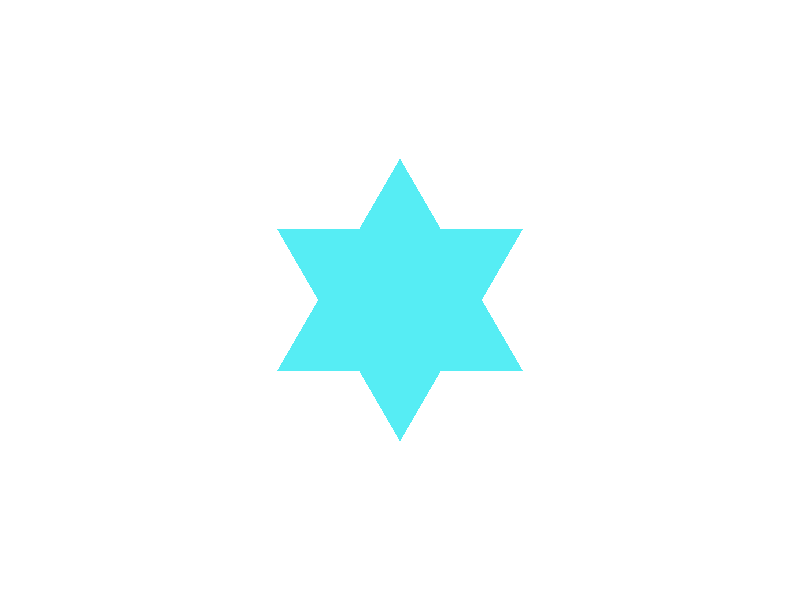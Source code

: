 #include "colors.inc"
#include "textures.inc"
#include "glass.inc"
#include "metals.inc"
#include "golds.inc"
#include "stones.inc"
#include "woods.inc"
#include "shapes.inc"
#include "shapes2.inc"
#include "functions.inc"
#include "math.inc"
#include "transforms.inc"   

camera {
    location <0,50,0>
    look_at <0,0,0>
}

light_source {
    <0,30,0>
    color rgb<1,1,1>
    shadowless
}
    
plane {
    y,0
    pigment {color rgb<1,1,1>} 
    finish { ambient 0.25 diffuse 0}
}
             
///////////////////////////////
// Variables
///////////////////////////////

// Triangle length
#declare tlength=20;

#declare ytranslate=tlength/(2*sqrt(3));

#declare triangleBase=
prism {
    -1, 1, 3,
    <-tlength/2, -ytranslate>,<tlength/2,-ytranslate>,<0,tlength/sqrt(3)>
    pigment {
           color rgb<0.094, 0.847, 0.905>
        }
} 

#declare kochBase=
union {
    object{triangleBase}
    object{triangleBase rotate<0,180,0> pigment {color rgb<0.094, 0.847, 0.905>}
    }
}


#macro koch(s,counter)
    //0 iterations
    #if (counter=0)
        object {triangleBase scale <s,1,s>}
    #end
        
    //lowest recursive level
    #if (counter=1)
        union {
            object{triangleBase scale <s,1,s>}
            object{triangleBase rotate<0,180,0> pigment {color rgb<0.094, 0.847, 0.905>}
        }
    }
    #end    
     
    //recursive 
    #if (counter>1)
        koch(s/2, counter-1)   
    #end
#end  

koch(1, 1)